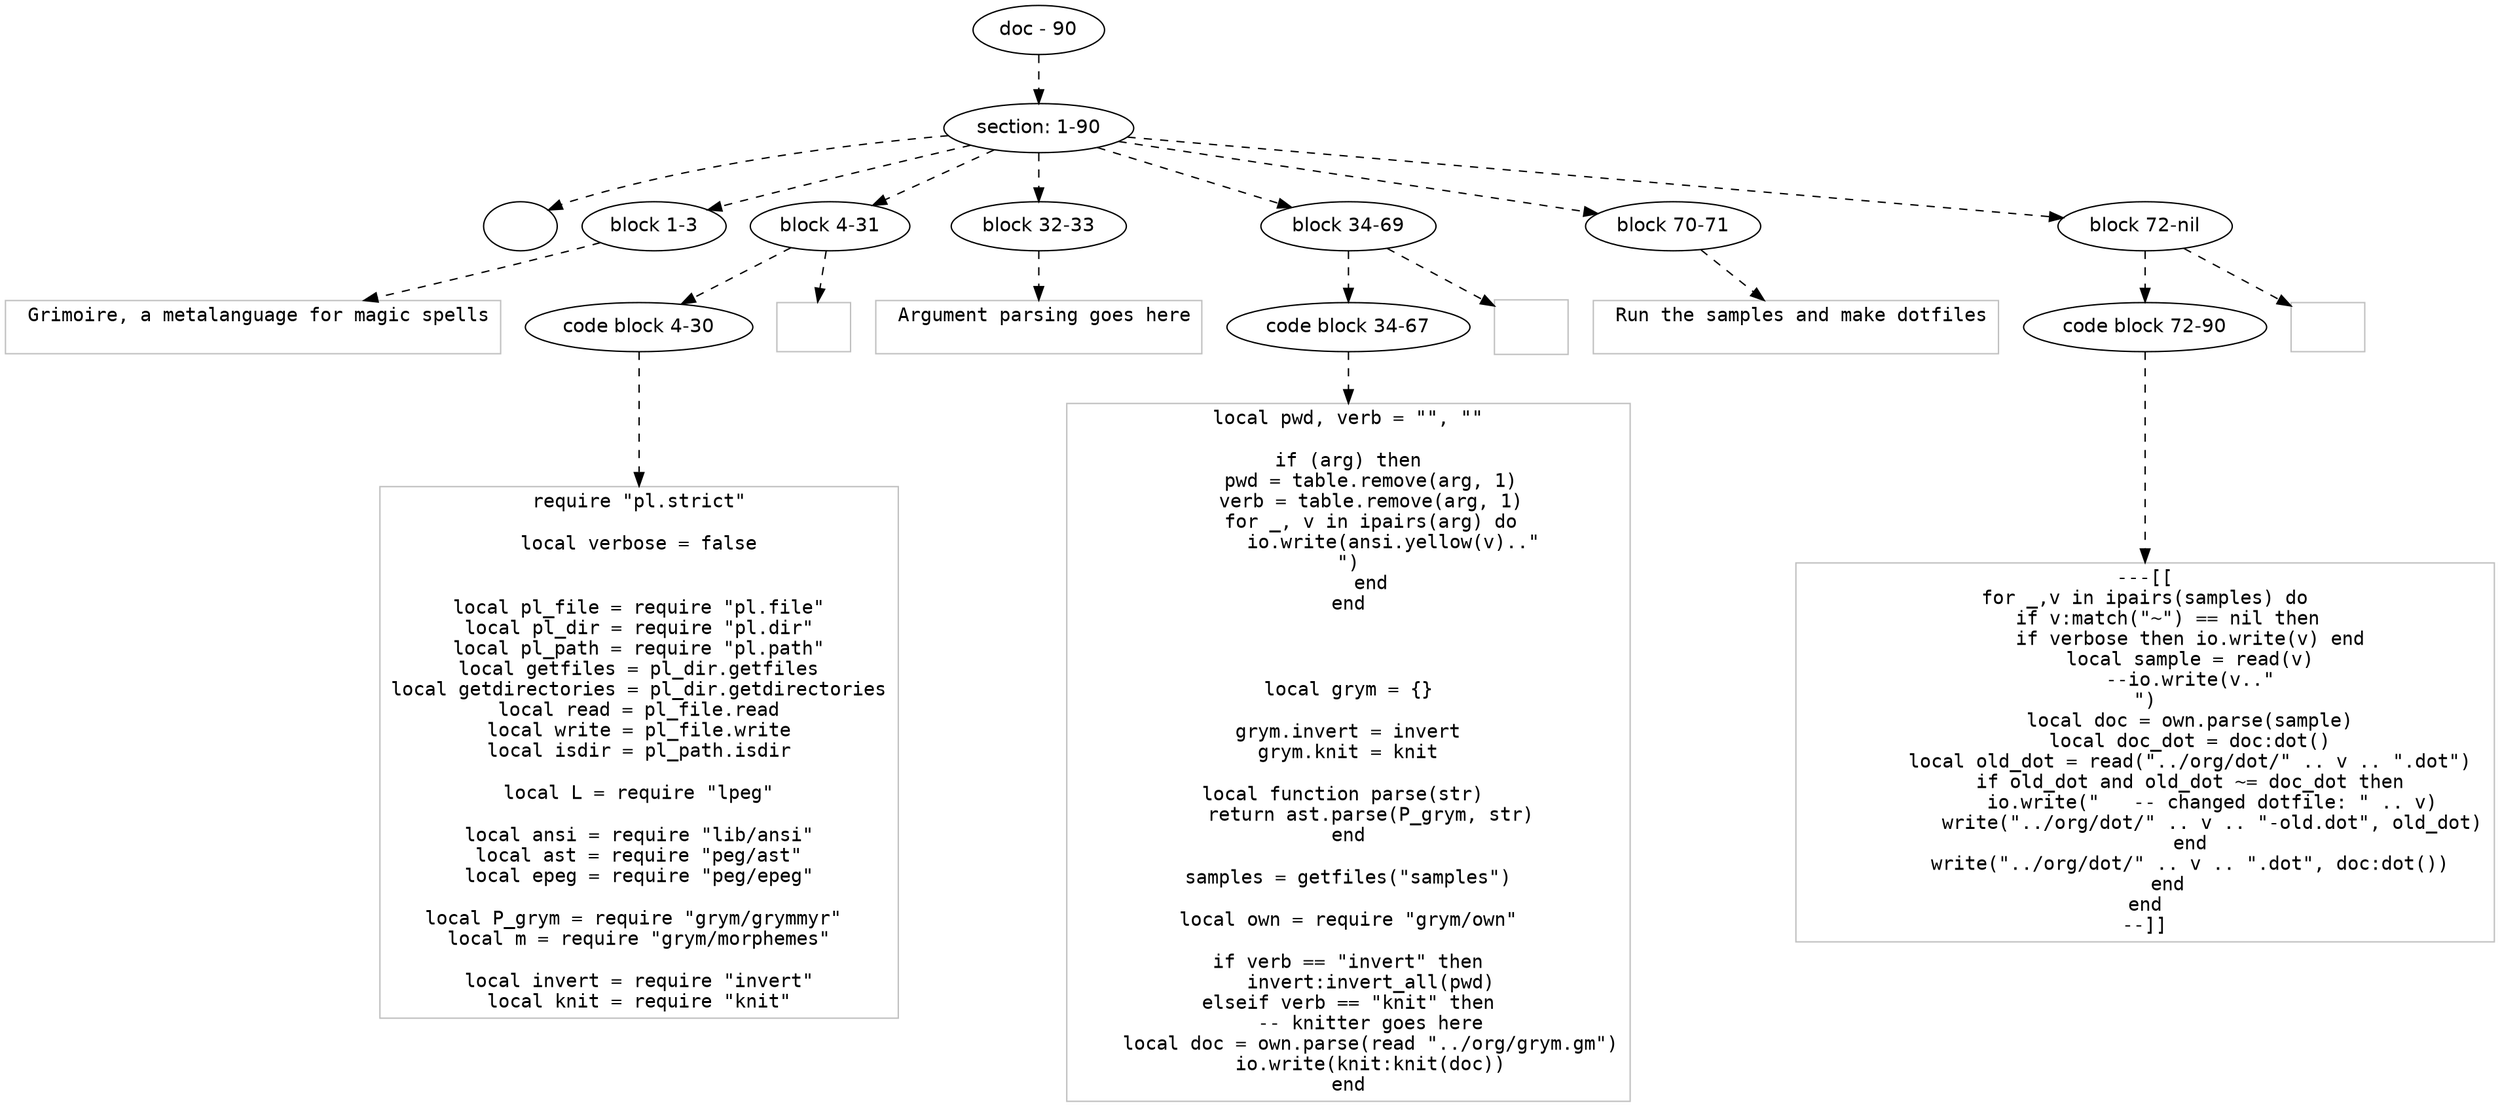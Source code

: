 digraph hierarchy {

node [fontname=Helvetica]
edge [style=dashed]

doc_0 [label="doc - 90"]

doc_0 -> { section_1}
{rank=same; section_1}

section_1 [label="section: 1-90"]

section_1 -> { header_2 block_3 block_4 block_5 block_6 block_7 block_8}
{rank=same; header_2 block_3 block_4 block_5 block_6 block_7 block_8}

header_2 [label=""]
block_3 [label="block 1-3"]
block_4 [label="block 4-31"]
block_5 [label="block 32-33"]
block_6 [label="block 34-69"]
block_7 [label="block 70-71"]
block_8 [label="block 72-nil"]


block_3 -> leaf_9
leaf_9  [color=Gray,shape=rectangle,fontname=Inconsolata,label=" Grimoire, a metalanguage for magic spells

"]block_4 -> { codeblock_10}
{rank=same; codeblock_10}

codeblock_10 [label="code block 4-30"]


codeblock_10 -> leaf_11
leaf_11  [color=Gray,shape=rectangle,fontname=Inconsolata,label="require \"pl.strict\"

local verbose = false


local pl_file = require \"pl.file\"
local pl_dir = require \"pl.dir\"
local pl_path = require \"pl.path\"
local getfiles = pl_dir.getfiles
local getdirectories = pl_dir.getdirectories
local read = pl_file.read
local write = pl_file.write
local isdir = pl_path.isdir

local L = require \"lpeg\"

local ansi = require \"lib/ansi\"
local ast = require \"peg/ast\"
local epeg = require \"peg/epeg\"

local P_grym = require \"grym/grymmyr\" 
local m = require \"grym/morphemes\"

local invert = require \"invert\"
local knit = require \"knit\"
"]
block_4 -> leaf_12
leaf_12  [color=Gray,shape=rectangle,fontname=Inconsolata,label="
"]
block_5 -> leaf_13
leaf_13  [color=Gray,shape=rectangle,fontname=Inconsolata,label=" Argument parsing goes here

"]block_6 -> { codeblock_14}
{rank=same; codeblock_14}

codeblock_14 [label="code block 34-67"]


codeblock_14 -> leaf_15
leaf_15  [color=Gray,shape=rectangle,fontname=Inconsolata,label="local pwd, verb = \"\", \"\"

if (arg) then
    pwd = table.remove(arg, 1)
    verb = table.remove(arg, 1)
    for _, v in ipairs(arg) do
        io.write(ansi.yellow(v)..\"\n\")
    end
end



local grym = {}

grym.invert = invert
grym.knit = knit

local function parse(str) 
    return ast.parse(P_grym, str)
end

samples = getfiles(\"samples\")

local own = require \"grym/own\"

if verb == \"invert\" then
    invert:invert_all(pwd)
elseif verb == \"knit\" then
    -- knitter goes here
    local doc = own.parse(read \"../org/grym.gm\")
    io.write(knit:knit(doc))
end
"]
block_6 -> leaf_16
leaf_16  [color=Gray,shape=rectangle,fontname=Inconsolata,label="

"]
block_7 -> leaf_17
leaf_17  [color=Gray,shape=rectangle,fontname=Inconsolata,label=" Run the samples and make dotfiles

"]block_8 -> { codeblock_18}
{rank=same; codeblock_18}

codeblock_18 [label="code block 72-90"]


codeblock_18 -> leaf_19
leaf_19  [color=Gray,shape=rectangle,fontname=Inconsolata,label="---[[
for _,v in ipairs(samples) do
    if v:match(\"~\") == nil then
        if verbose then io.write(v) end
        local sample = read(v)
        --io.write(v..\"\n\")
        local doc = own.parse(sample)
        local doc_dot = doc:dot()
        local old_dot = read(\"../org/dot/\" .. v .. \".dot\")
        if old_dot and old_dot ~= doc_dot then
            io.write(\"   -- changed dotfile: \" .. v)
            write(\"../org/dot/\" .. v .. \"-old.dot\", old_dot)
        end
        write(\"../org/dot/\" .. v .. \".dot\", doc:dot())
    end
end
--]]
"]
block_8 -> leaf_20
leaf_20  [color=Gray,shape=rectangle,fontname=Inconsolata,label="
"]
}
